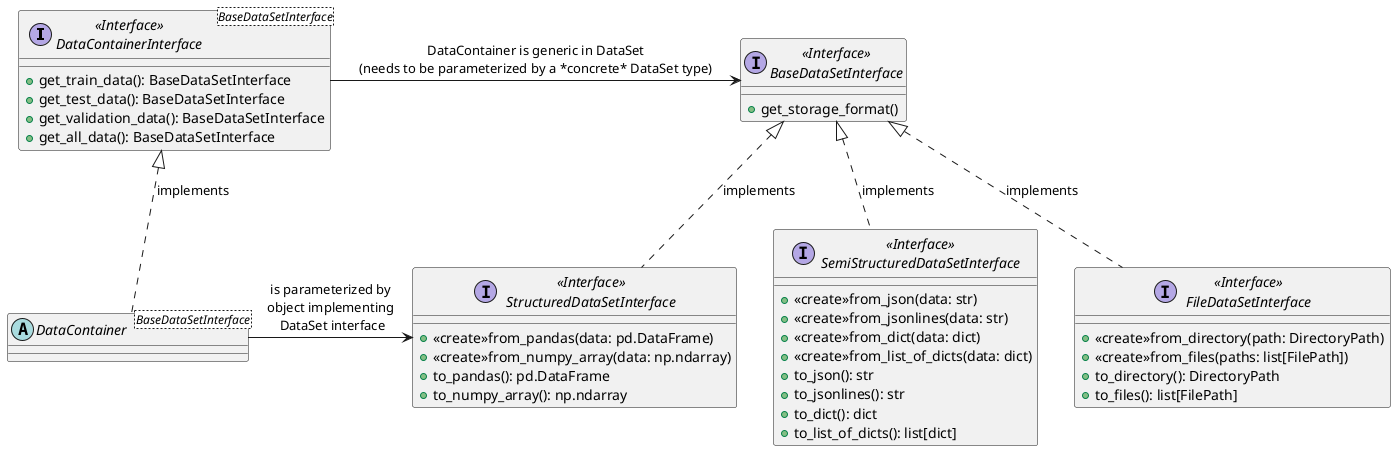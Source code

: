 @startuml

interface "<<Interface>>\nDataContainerInterface" <BaseDataSetInterface> {
  +get_train_data(): BaseDataSetInterface
  +get_test_data(): BaseDataSetInterface
  +get_validation_data(): BaseDataSetInterface
  +get_all_data(): BaseDataSetInterface
}

abstract class DataContainer <BaseDataSetInterface> {
}
"<<Interface>>\nDataContainerInterface" <|.. DataContainer : implements


interface "<<Interface>>\nBaseDataSetInterface" {
  +get_storage_format()
  '+persist()

}

"<<Interface>>\nDataContainerInterface" -right-> "<<Interface>>\nBaseDataSetInterface": "DataContainer is generic in DataSet\n(needs to be parameterized by a *concrete* DataSet type)"

interface "<<Interface>>\nStructuredDataSetInterface"{
  +<<create>>from_pandas(data: pd.DataFrame)
  +<<create>>from_numpy_array(data: np.ndarray)
  +to_pandas(): pd.DataFrame
  +to_numpy_array(): np.ndarray
}

interface "<<Interface>>\nSemiStructuredDataSetInterface"{
  +<<create>>from_json(data: str)
  +<<create>>from_jsonlines(data: str)
  +<<create>>from_dict(data: dict)
  +<<create>>from_list_of_dicts(data: dict)
  +to_json(): str
  +to_jsonlines(): str
  +to_dict(): dict
  +to_list_of_dicts(): list[dict]
}

interface "<<Interface>>\nFileDataSetInterface" {
  +<<create>>from_directory(path: DirectoryPath)
  +<<create>>from_files(paths: list[FilePath])
  +to_directory(): DirectoryPath
  +to_files(): list[FilePath]
}

"<<Interface>>\nBaseDataSetInterface" <|.. "<<Interface>>\nStructuredDataSetInterface" : implements
"<<Interface>>\nBaseDataSetInterface" <|.. "<<Interface>>\nSemiStructuredDataSetInterface" : implements
"<<Interface>>\nBaseDataSetInterface" <|.. "<<Interface>>\nFileDataSetInterface" : implements

DataContainer -right-> "<<Interface>>\nStructuredDataSetInterface" : is parameterized by\nobject implementing\n DataSet interface


'Hidden arrows to fix left-to-right order
"<<Interface>>\nStructuredDataSetInterface" -[hidden]right-> "<<Interface>>\nSemiStructuredDataSetInterface"


@enduml
